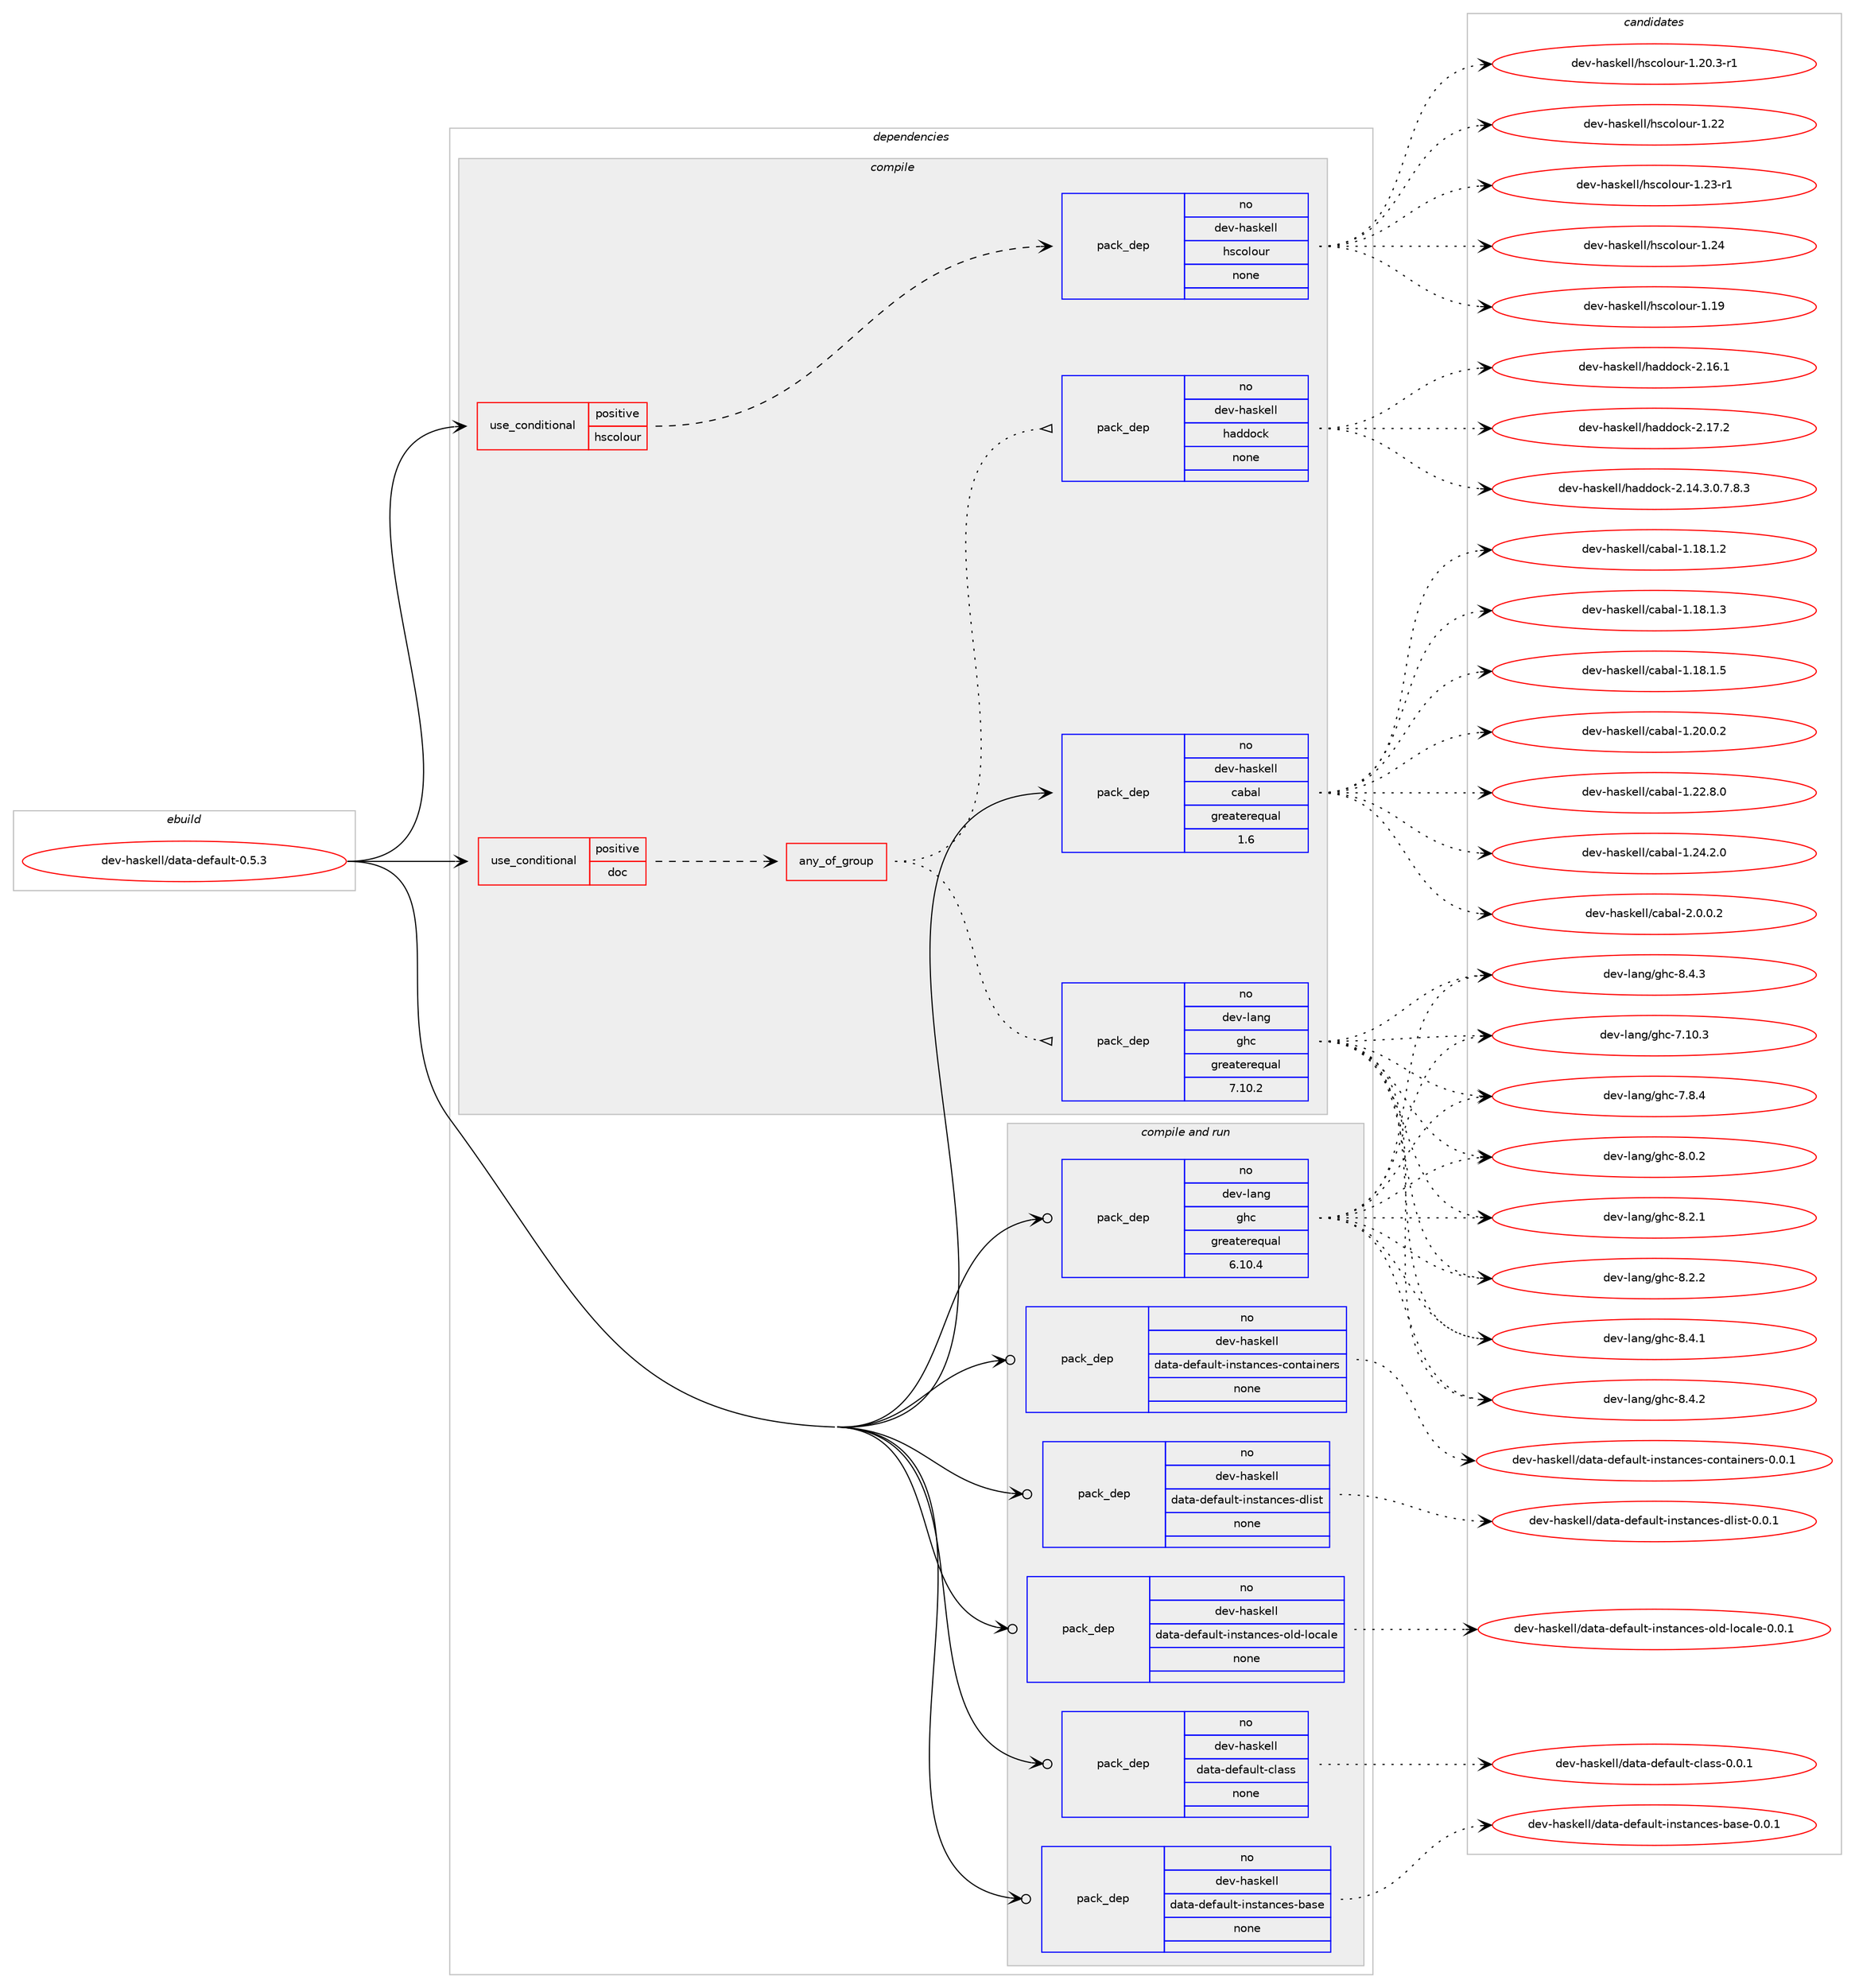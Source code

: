 digraph prolog {

# *************
# Graph options
# *************

newrank=true;
concentrate=true;
compound=true;
graph [rankdir=LR,fontname=Helvetica,fontsize=10,ranksep=1.5];#, ranksep=2.5, nodesep=0.2];
edge  [arrowhead=vee];
node  [fontname=Helvetica,fontsize=10];

# **********
# The ebuild
# **********

subgraph cluster_leftcol {
color=gray;
rank=same;
label=<<i>ebuild</i>>;
id [label="dev-haskell/data-default-0.5.3", color=red, width=4, href="../dev-haskell/data-default-0.5.3.svg"];
}

# ****************
# The dependencies
# ****************

subgraph cluster_midcol {
color=gray;
label=<<i>dependencies</i>>;
subgraph cluster_compile {
fillcolor="#eeeeee";
style=filled;
label=<<i>compile</i>>;
subgraph cond359266 {
dependency1330566 [label=<<TABLE BORDER="0" CELLBORDER="1" CELLSPACING="0" CELLPADDING="4"><TR><TD ROWSPAN="3" CELLPADDING="10">use_conditional</TD></TR><TR><TD>positive</TD></TR><TR><TD>doc</TD></TR></TABLE>>, shape=none, color=red];
subgraph any20765 {
dependency1330567 [label=<<TABLE BORDER="0" CELLBORDER="1" CELLSPACING="0" CELLPADDING="4"><TR><TD CELLPADDING="10">any_of_group</TD></TR></TABLE>>, shape=none, color=red];subgraph pack949983 {
dependency1330568 [label=<<TABLE BORDER="0" CELLBORDER="1" CELLSPACING="0" CELLPADDING="4" WIDTH="220"><TR><TD ROWSPAN="6" CELLPADDING="30">pack_dep</TD></TR><TR><TD WIDTH="110">no</TD></TR><TR><TD>dev-haskell</TD></TR><TR><TD>haddock</TD></TR><TR><TD>none</TD></TR><TR><TD></TD></TR></TABLE>>, shape=none, color=blue];
}
dependency1330567:e -> dependency1330568:w [weight=20,style="dotted",arrowhead="oinv"];
subgraph pack949984 {
dependency1330569 [label=<<TABLE BORDER="0" CELLBORDER="1" CELLSPACING="0" CELLPADDING="4" WIDTH="220"><TR><TD ROWSPAN="6" CELLPADDING="30">pack_dep</TD></TR><TR><TD WIDTH="110">no</TD></TR><TR><TD>dev-lang</TD></TR><TR><TD>ghc</TD></TR><TR><TD>greaterequal</TD></TR><TR><TD>7.10.2</TD></TR></TABLE>>, shape=none, color=blue];
}
dependency1330567:e -> dependency1330569:w [weight=20,style="dotted",arrowhead="oinv"];
}
dependency1330566:e -> dependency1330567:w [weight=20,style="dashed",arrowhead="vee"];
}
id:e -> dependency1330566:w [weight=20,style="solid",arrowhead="vee"];
subgraph cond359267 {
dependency1330570 [label=<<TABLE BORDER="0" CELLBORDER="1" CELLSPACING="0" CELLPADDING="4"><TR><TD ROWSPAN="3" CELLPADDING="10">use_conditional</TD></TR><TR><TD>positive</TD></TR><TR><TD>hscolour</TD></TR></TABLE>>, shape=none, color=red];
subgraph pack949985 {
dependency1330571 [label=<<TABLE BORDER="0" CELLBORDER="1" CELLSPACING="0" CELLPADDING="4" WIDTH="220"><TR><TD ROWSPAN="6" CELLPADDING="30">pack_dep</TD></TR><TR><TD WIDTH="110">no</TD></TR><TR><TD>dev-haskell</TD></TR><TR><TD>hscolour</TD></TR><TR><TD>none</TD></TR><TR><TD></TD></TR></TABLE>>, shape=none, color=blue];
}
dependency1330570:e -> dependency1330571:w [weight=20,style="dashed",arrowhead="vee"];
}
id:e -> dependency1330570:w [weight=20,style="solid",arrowhead="vee"];
subgraph pack949986 {
dependency1330572 [label=<<TABLE BORDER="0" CELLBORDER="1" CELLSPACING="0" CELLPADDING="4" WIDTH="220"><TR><TD ROWSPAN="6" CELLPADDING="30">pack_dep</TD></TR><TR><TD WIDTH="110">no</TD></TR><TR><TD>dev-haskell</TD></TR><TR><TD>cabal</TD></TR><TR><TD>greaterequal</TD></TR><TR><TD>1.6</TD></TR></TABLE>>, shape=none, color=blue];
}
id:e -> dependency1330572:w [weight=20,style="solid",arrowhead="vee"];
}
subgraph cluster_compileandrun {
fillcolor="#eeeeee";
style=filled;
label=<<i>compile and run</i>>;
subgraph pack949987 {
dependency1330573 [label=<<TABLE BORDER="0" CELLBORDER="1" CELLSPACING="0" CELLPADDING="4" WIDTH="220"><TR><TD ROWSPAN="6" CELLPADDING="30">pack_dep</TD></TR><TR><TD WIDTH="110">no</TD></TR><TR><TD>dev-haskell</TD></TR><TR><TD>data-default-class</TD></TR><TR><TD>none</TD></TR><TR><TD></TD></TR></TABLE>>, shape=none, color=blue];
}
id:e -> dependency1330573:w [weight=20,style="solid",arrowhead="odotvee"];
subgraph pack949988 {
dependency1330574 [label=<<TABLE BORDER="0" CELLBORDER="1" CELLSPACING="0" CELLPADDING="4" WIDTH="220"><TR><TD ROWSPAN="6" CELLPADDING="30">pack_dep</TD></TR><TR><TD WIDTH="110">no</TD></TR><TR><TD>dev-haskell</TD></TR><TR><TD>data-default-instances-base</TD></TR><TR><TD>none</TD></TR><TR><TD></TD></TR></TABLE>>, shape=none, color=blue];
}
id:e -> dependency1330574:w [weight=20,style="solid",arrowhead="odotvee"];
subgraph pack949989 {
dependency1330575 [label=<<TABLE BORDER="0" CELLBORDER="1" CELLSPACING="0" CELLPADDING="4" WIDTH="220"><TR><TD ROWSPAN="6" CELLPADDING="30">pack_dep</TD></TR><TR><TD WIDTH="110">no</TD></TR><TR><TD>dev-haskell</TD></TR><TR><TD>data-default-instances-containers</TD></TR><TR><TD>none</TD></TR><TR><TD></TD></TR></TABLE>>, shape=none, color=blue];
}
id:e -> dependency1330575:w [weight=20,style="solid",arrowhead="odotvee"];
subgraph pack949990 {
dependency1330576 [label=<<TABLE BORDER="0" CELLBORDER="1" CELLSPACING="0" CELLPADDING="4" WIDTH="220"><TR><TD ROWSPAN="6" CELLPADDING="30">pack_dep</TD></TR><TR><TD WIDTH="110">no</TD></TR><TR><TD>dev-haskell</TD></TR><TR><TD>data-default-instances-dlist</TD></TR><TR><TD>none</TD></TR><TR><TD></TD></TR></TABLE>>, shape=none, color=blue];
}
id:e -> dependency1330576:w [weight=20,style="solid",arrowhead="odotvee"];
subgraph pack949991 {
dependency1330577 [label=<<TABLE BORDER="0" CELLBORDER="1" CELLSPACING="0" CELLPADDING="4" WIDTH="220"><TR><TD ROWSPAN="6" CELLPADDING="30">pack_dep</TD></TR><TR><TD WIDTH="110">no</TD></TR><TR><TD>dev-haskell</TD></TR><TR><TD>data-default-instances-old-locale</TD></TR><TR><TD>none</TD></TR><TR><TD></TD></TR></TABLE>>, shape=none, color=blue];
}
id:e -> dependency1330577:w [weight=20,style="solid",arrowhead="odotvee"];
subgraph pack949992 {
dependency1330578 [label=<<TABLE BORDER="0" CELLBORDER="1" CELLSPACING="0" CELLPADDING="4" WIDTH="220"><TR><TD ROWSPAN="6" CELLPADDING="30">pack_dep</TD></TR><TR><TD WIDTH="110">no</TD></TR><TR><TD>dev-lang</TD></TR><TR><TD>ghc</TD></TR><TR><TD>greaterequal</TD></TR><TR><TD>6.10.4</TD></TR></TABLE>>, shape=none, color=blue];
}
id:e -> dependency1330578:w [weight=20,style="solid",arrowhead="odotvee"];
}
subgraph cluster_run {
fillcolor="#eeeeee";
style=filled;
label=<<i>run</i>>;
}
}

# **************
# The candidates
# **************

subgraph cluster_choices {
rank=same;
color=gray;
label=<<i>candidates</i>>;

subgraph choice949983 {
color=black;
nodesep=1;
choice1001011184510497115107101108108471049710010011199107455046495246514648465546564651 [label="dev-haskell/haddock-2.14.3.0.7.8.3", color=red, width=4,href="../dev-haskell/haddock-2.14.3.0.7.8.3.svg"];
choice100101118451049711510710110810847104971001001119910745504649544649 [label="dev-haskell/haddock-2.16.1", color=red, width=4,href="../dev-haskell/haddock-2.16.1.svg"];
choice100101118451049711510710110810847104971001001119910745504649554650 [label="dev-haskell/haddock-2.17.2", color=red, width=4,href="../dev-haskell/haddock-2.17.2.svg"];
dependency1330568:e -> choice1001011184510497115107101108108471049710010011199107455046495246514648465546564651:w [style=dotted,weight="100"];
dependency1330568:e -> choice100101118451049711510710110810847104971001001119910745504649544649:w [style=dotted,weight="100"];
dependency1330568:e -> choice100101118451049711510710110810847104971001001119910745504649554650:w [style=dotted,weight="100"];
}
subgraph choice949984 {
color=black;
nodesep=1;
choice1001011184510897110103471031049945554649484651 [label="dev-lang/ghc-7.10.3", color=red, width=4,href="../dev-lang/ghc-7.10.3.svg"];
choice10010111845108971101034710310499455546564652 [label="dev-lang/ghc-7.8.4", color=red, width=4,href="../dev-lang/ghc-7.8.4.svg"];
choice10010111845108971101034710310499455646484650 [label="dev-lang/ghc-8.0.2", color=red, width=4,href="../dev-lang/ghc-8.0.2.svg"];
choice10010111845108971101034710310499455646504649 [label="dev-lang/ghc-8.2.1", color=red, width=4,href="../dev-lang/ghc-8.2.1.svg"];
choice10010111845108971101034710310499455646504650 [label="dev-lang/ghc-8.2.2", color=red, width=4,href="../dev-lang/ghc-8.2.2.svg"];
choice10010111845108971101034710310499455646524649 [label="dev-lang/ghc-8.4.1", color=red, width=4,href="../dev-lang/ghc-8.4.1.svg"];
choice10010111845108971101034710310499455646524650 [label="dev-lang/ghc-8.4.2", color=red, width=4,href="../dev-lang/ghc-8.4.2.svg"];
choice10010111845108971101034710310499455646524651 [label="dev-lang/ghc-8.4.3", color=red, width=4,href="../dev-lang/ghc-8.4.3.svg"];
dependency1330569:e -> choice1001011184510897110103471031049945554649484651:w [style=dotted,weight="100"];
dependency1330569:e -> choice10010111845108971101034710310499455546564652:w [style=dotted,weight="100"];
dependency1330569:e -> choice10010111845108971101034710310499455646484650:w [style=dotted,weight="100"];
dependency1330569:e -> choice10010111845108971101034710310499455646504649:w [style=dotted,weight="100"];
dependency1330569:e -> choice10010111845108971101034710310499455646504650:w [style=dotted,weight="100"];
dependency1330569:e -> choice10010111845108971101034710310499455646524649:w [style=dotted,weight="100"];
dependency1330569:e -> choice10010111845108971101034710310499455646524650:w [style=dotted,weight="100"];
dependency1330569:e -> choice10010111845108971101034710310499455646524651:w [style=dotted,weight="100"];
}
subgraph choice949985 {
color=black;
nodesep=1;
choice100101118451049711510710110810847104115991111081111171144549464957 [label="dev-haskell/hscolour-1.19", color=red, width=4,href="../dev-haskell/hscolour-1.19.svg"];
choice10010111845104971151071011081084710411599111108111117114454946504846514511449 [label="dev-haskell/hscolour-1.20.3-r1", color=red, width=4,href="../dev-haskell/hscolour-1.20.3-r1.svg"];
choice100101118451049711510710110810847104115991111081111171144549465050 [label="dev-haskell/hscolour-1.22", color=red, width=4,href="../dev-haskell/hscolour-1.22.svg"];
choice1001011184510497115107101108108471041159911110811111711445494650514511449 [label="dev-haskell/hscolour-1.23-r1", color=red, width=4,href="../dev-haskell/hscolour-1.23-r1.svg"];
choice100101118451049711510710110810847104115991111081111171144549465052 [label="dev-haskell/hscolour-1.24", color=red, width=4,href="../dev-haskell/hscolour-1.24.svg"];
dependency1330571:e -> choice100101118451049711510710110810847104115991111081111171144549464957:w [style=dotted,weight="100"];
dependency1330571:e -> choice10010111845104971151071011081084710411599111108111117114454946504846514511449:w [style=dotted,weight="100"];
dependency1330571:e -> choice100101118451049711510710110810847104115991111081111171144549465050:w [style=dotted,weight="100"];
dependency1330571:e -> choice1001011184510497115107101108108471041159911110811111711445494650514511449:w [style=dotted,weight="100"];
dependency1330571:e -> choice100101118451049711510710110810847104115991111081111171144549465052:w [style=dotted,weight="100"];
}
subgraph choice949986 {
color=black;
nodesep=1;
choice10010111845104971151071011081084799979897108454946495646494650 [label="dev-haskell/cabal-1.18.1.2", color=red, width=4,href="../dev-haskell/cabal-1.18.1.2.svg"];
choice10010111845104971151071011081084799979897108454946495646494651 [label="dev-haskell/cabal-1.18.1.3", color=red, width=4,href="../dev-haskell/cabal-1.18.1.3.svg"];
choice10010111845104971151071011081084799979897108454946495646494653 [label="dev-haskell/cabal-1.18.1.5", color=red, width=4,href="../dev-haskell/cabal-1.18.1.5.svg"];
choice10010111845104971151071011081084799979897108454946504846484650 [label="dev-haskell/cabal-1.20.0.2", color=red, width=4,href="../dev-haskell/cabal-1.20.0.2.svg"];
choice10010111845104971151071011081084799979897108454946505046564648 [label="dev-haskell/cabal-1.22.8.0", color=red, width=4,href="../dev-haskell/cabal-1.22.8.0.svg"];
choice10010111845104971151071011081084799979897108454946505246504648 [label="dev-haskell/cabal-1.24.2.0", color=red, width=4,href="../dev-haskell/cabal-1.24.2.0.svg"];
choice100101118451049711510710110810847999798971084550464846484650 [label="dev-haskell/cabal-2.0.0.2", color=red, width=4,href="../dev-haskell/cabal-2.0.0.2.svg"];
dependency1330572:e -> choice10010111845104971151071011081084799979897108454946495646494650:w [style=dotted,weight="100"];
dependency1330572:e -> choice10010111845104971151071011081084799979897108454946495646494651:w [style=dotted,weight="100"];
dependency1330572:e -> choice10010111845104971151071011081084799979897108454946495646494653:w [style=dotted,weight="100"];
dependency1330572:e -> choice10010111845104971151071011081084799979897108454946504846484650:w [style=dotted,weight="100"];
dependency1330572:e -> choice10010111845104971151071011081084799979897108454946505046564648:w [style=dotted,weight="100"];
dependency1330572:e -> choice10010111845104971151071011081084799979897108454946505246504648:w [style=dotted,weight="100"];
dependency1330572:e -> choice100101118451049711510710110810847999798971084550464846484650:w [style=dotted,weight="100"];
}
subgraph choice949987 {
color=black;
nodesep=1;
choice10010111845104971151071011081084710097116974510010110297117108116459910897115115454846484649 [label="dev-haskell/data-default-class-0.0.1", color=red, width=4,href="../dev-haskell/data-default-class-0.0.1.svg"];
dependency1330573:e -> choice10010111845104971151071011081084710097116974510010110297117108116459910897115115454846484649:w [style=dotted,weight="100"];
}
subgraph choice949988 {
color=black;
nodesep=1;
choice10010111845104971151071011081084710097116974510010110297117108116451051101151169711099101115459897115101454846484649 [label="dev-haskell/data-default-instances-base-0.0.1", color=red, width=4,href="../dev-haskell/data-default-instances-base-0.0.1.svg"];
dependency1330574:e -> choice10010111845104971151071011081084710097116974510010110297117108116451051101151169711099101115459897115101454846484649:w [style=dotted,weight="100"];
}
subgraph choice949989 {
color=black;
nodesep=1;
choice10010111845104971151071011081084710097116974510010110297117108116451051101151169711099101115459911111011697105110101114115454846484649 [label="dev-haskell/data-default-instances-containers-0.0.1", color=red, width=4,href="../dev-haskell/data-default-instances-containers-0.0.1.svg"];
dependency1330575:e -> choice10010111845104971151071011081084710097116974510010110297117108116451051101151169711099101115459911111011697105110101114115454846484649:w [style=dotted,weight="100"];
}
subgraph choice949990 {
color=black;
nodesep=1;
choice1001011184510497115107101108108471009711697451001011029711710811645105110115116971109910111545100108105115116454846484649 [label="dev-haskell/data-default-instances-dlist-0.0.1", color=red, width=4,href="../dev-haskell/data-default-instances-dlist-0.0.1.svg"];
dependency1330576:e -> choice1001011184510497115107101108108471009711697451001011029711710811645105110115116971109910111545100108105115116454846484649:w [style=dotted,weight="100"];
}
subgraph choice949991 {
color=black;
nodesep=1;
choice1001011184510497115107101108108471009711697451001011029711710811645105110115116971109910111545111108100451081119997108101454846484649 [label="dev-haskell/data-default-instances-old-locale-0.0.1", color=red, width=4,href="../dev-haskell/data-default-instances-old-locale-0.0.1.svg"];
dependency1330577:e -> choice1001011184510497115107101108108471009711697451001011029711710811645105110115116971109910111545111108100451081119997108101454846484649:w [style=dotted,weight="100"];
}
subgraph choice949992 {
color=black;
nodesep=1;
choice1001011184510897110103471031049945554649484651 [label="dev-lang/ghc-7.10.3", color=red, width=4,href="../dev-lang/ghc-7.10.3.svg"];
choice10010111845108971101034710310499455546564652 [label="dev-lang/ghc-7.8.4", color=red, width=4,href="../dev-lang/ghc-7.8.4.svg"];
choice10010111845108971101034710310499455646484650 [label="dev-lang/ghc-8.0.2", color=red, width=4,href="../dev-lang/ghc-8.0.2.svg"];
choice10010111845108971101034710310499455646504649 [label="dev-lang/ghc-8.2.1", color=red, width=4,href="../dev-lang/ghc-8.2.1.svg"];
choice10010111845108971101034710310499455646504650 [label="dev-lang/ghc-8.2.2", color=red, width=4,href="../dev-lang/ghc-8.2.2.svg"];
choice10010111845108971101034710310499455646524649 [label="dev-lang/ghc-8.4.1", color=red, width=4,href="../dev-lang/ghc-8.4.1.svg"];
choice10010111845108971101034710310499455646524650 [label="dev-lang/ghc-8.4.2", color=red, width=4,href="../dev-lang/ghc-8.4.2.svg"];
choice10010111845108971101034710310499455646524651 [label="dev-lang/ghc-8.4.3", color=red, width=4,href="../dev-lang/ghc-8.4.3.svg"];
dependency1330578:e -> choice1001011184510897110103471031049945554649484651:w [style=dotted,weight="100"];
dependency1330578:e -> choice10010111845108971101034710310499455546564652:w [style=dotted,weight="100"];
dependency1330578:e -> choice10010111845108971101034710310499455646484650:w [style=dotted,weight="100"];
dependency1330578:e -> choice10010111845108971101034710310499455646504649:w [style=dotted,weight="100"];
dependency1330578:e -> choice10010111845108971101034710310499455646504650:w [style=dotted,weight="100"];
dependency1330578:e -> choice10010111845108971101034710310499455646524649:w [style=dotted,weight="100"];
dependency1330578:e -> choice10010111845108971101034710310499455646524650:w [style=dotted,weight="100"];
dependency1330578:e -> choice10010111845108971101034710310499455646524651:w [style=dotted,weight="100"];
}
}

}
